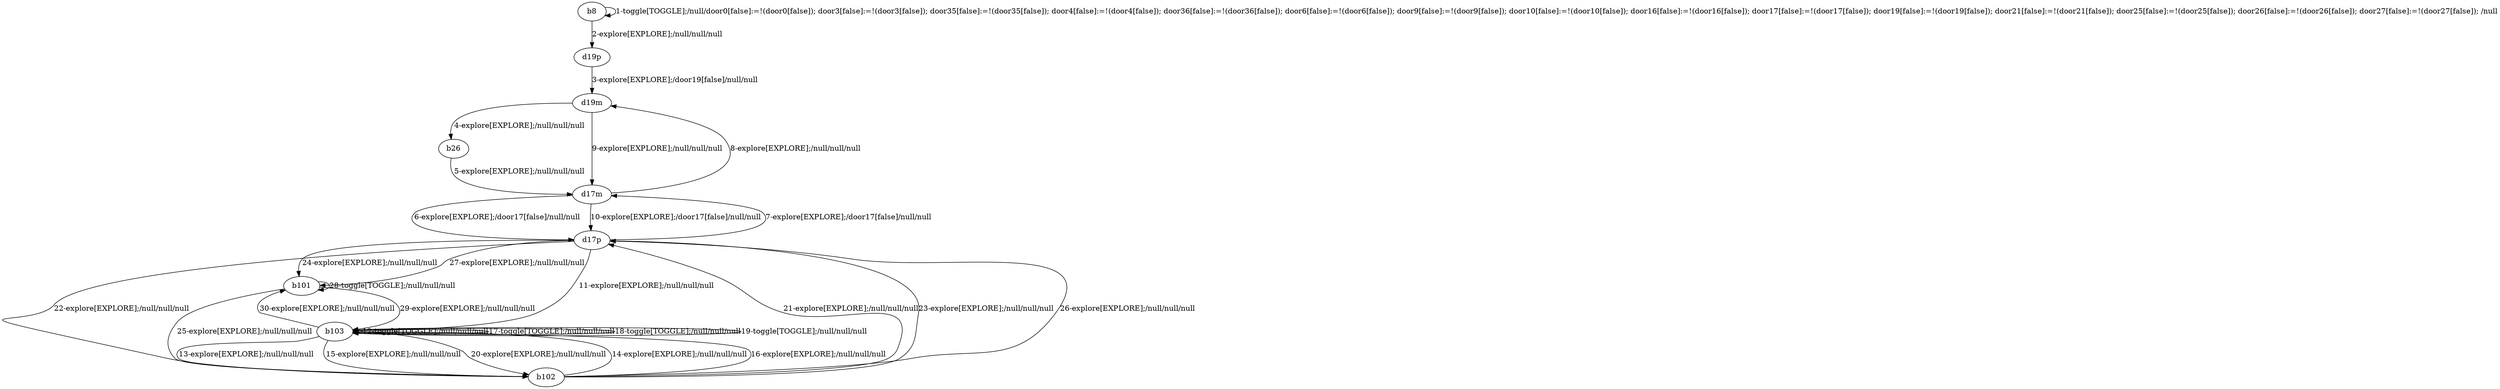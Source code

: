 # Total number of goals covered by this test: 1
# b102 --> d17p

digraph g {
"b8" -> "b8" [label = "1-toggle[TOGGLE];/null/door0[false]:=!(door0[false]); door3[false]:=!(door3[false]); door35[false]:=!(door35[false]); door4[false]:=!(door4[false]); door36[false]:=!(door36[false]); door6[false]:=!(door6[false]); door9[false]:=!(door9[false]); door10[false]:=!(door10[false]); door16[false]:=!(door16[false]); door17[false]:=!(door17[false]); door19[false]:=!(door19[false]); door21[false]:=!(door21[false]); door25[false]:=!(door25[false]); door26[false]:=!(door26[false]); door27[false]:=!(door27[false]); /null"];
"b8" -> "d19p" [label = "2-explore[EXPLORE];/null/null/null"];
"d19p" -> "d19m" [label = "3-explore[EXPLORE];/door19[false]/null/null"];
"d19m" -> "b26" [label = "4-explore[EXPLORE];/null/null/null"];
"b26" -> "d17m" [label = "5-explore[EXPLORE];/null/null/null"];
"d17m" -> "d17p" [label = "6-explore[EXPLORE];/door17[false]/null/null"];
"d17p" -> "d17m" [label = "7-explore[EXPLORE];/door17[false]/null/null"];
"d17m" -> "d19m" [label = "8-explore[EXPLORE];/null/null/null"];
"d19m" -> "d17m" [label = "9-explore[EXPLORE];/null/null/null"];
"d17m" -> "d17p" [label = "10-explore[EXPLORE];/door17[false]/null/null"];
"d17p" -> "b103" [label = "11-explore[EXPLORE];/null/null/null"];
"b103" -> "b103" [label = "12-toggle[TOGGLE];/null/null/null"];
"b103" -> "b102" [label = "13-explore[EXPLORE];/null/null/null"];
"b102" -> "b103" [label = "14-explore[EXPLORE];/null/null/null"];
"b103" -> "b102" [label = "15-explore[EXPLORE];/null/null/null"];
"b102" -> "b103" [label = "16-explore[EXPLORE];/null/null/null"];
"b103" -> "b103" [label = "17-toggle[TOGGLE];/null/null/null"];
"b103" -> "b103" [label = "18-toggle[TOGGLE];/null/null/null"];
"b103" -> "b103" [label = "19-toggle[TOGGLE];/null/null/null"];
"b103" -> "b102" [label = "20-explore[EXPLORE];/null/null/null"];
"b102" -> "d17p" [label = "21-explore[EXPLORE];/null/null/null"];
"d17p" -> "b102" [label = "22-explore[EXPLORE];/null/null/null"];
"b102" -> "d17p" [label = "23-explore[EXPLORE];/null/null/null"];
"d17p" -> "b101" [label = "24-explore[EXPLORE];/null/null/null"];
"b101" -> "b102" [label = "25-explore[EXPLORE];/null/null/null"];
"b102" -> "d17p" [label = "26-explore[EXPLORE];/null/null/null"];
"d17p" -> "b101" [label = "27-explore[EXPLORE];/null/null/null"];
"b101" -> "b101" [label = "28-toggle[TOGGLE];/null/null/null"];
"b101" -> "b103" [label = "29-explore[EXPLORE];/null/null/null"];
"b103" -> "b101" [label = "30-explore[EXPLORE];/null/null/null"];
}